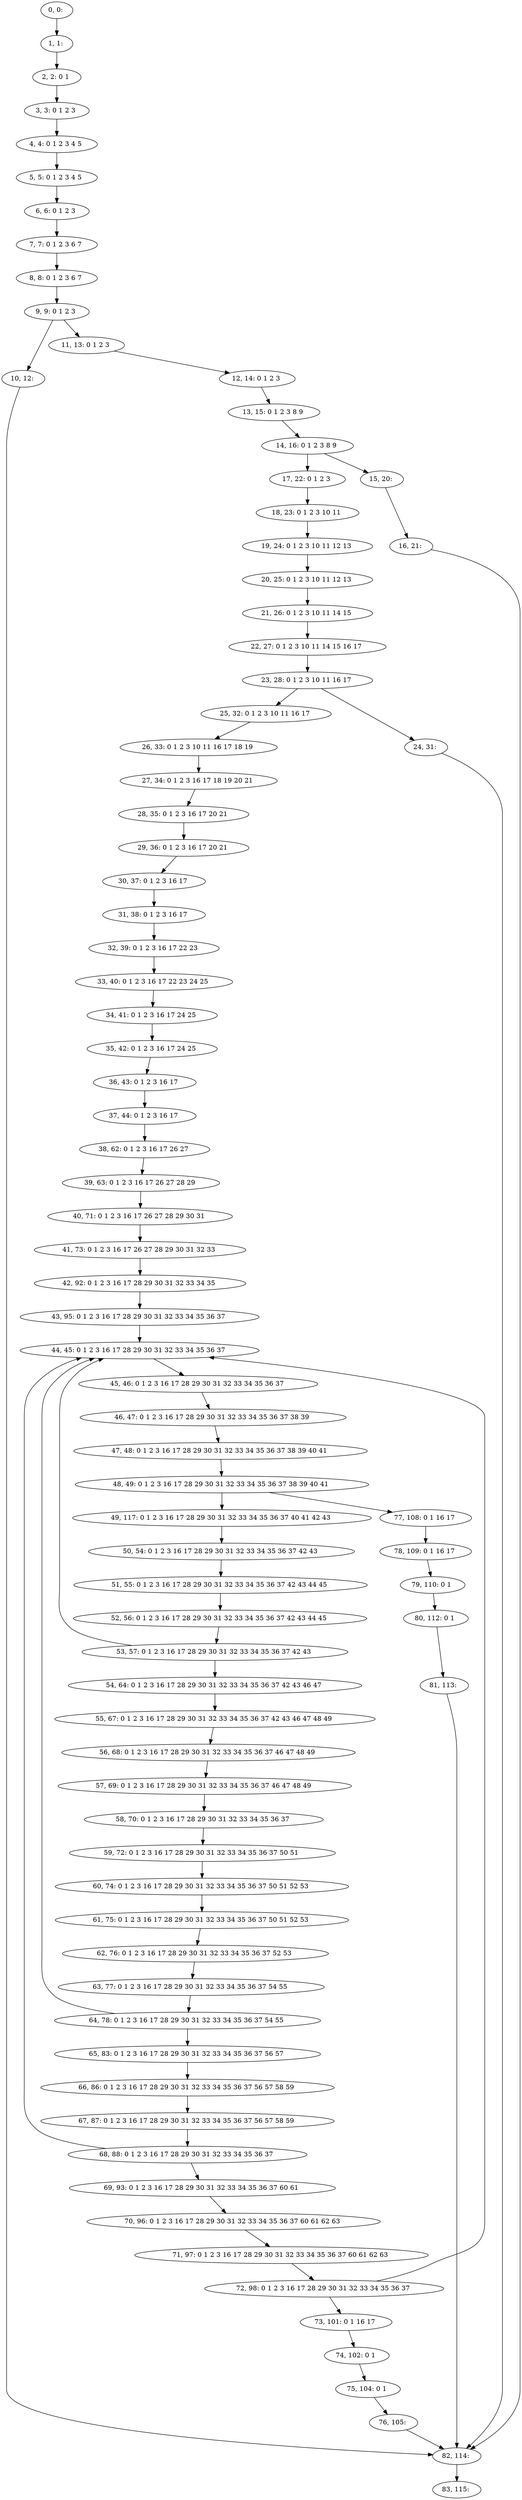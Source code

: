 digraph G {
0[label="0, 0: "];
1[label="1, 1: "];
2[label="2, 2: 0 1 "];
3[label="3, 3: 0 1 2 3 "];
4[label="4, 4: 0 1 2 3 4 5 "];
5[label="5, 5: 0 1 2 3 4 5 "];
6[label="6, 6: 0 1 2 3 "];
7[label="7, 7: 0 1 2 3 6 7 "];
8[label="8, 8: 0 1 2 3 6 7 "];
9[label="9, 9: 0 1 2 3 "];
10[label="10, 12: "];
11[label="11, 13: 0 1 2 3 "];
12[label="12, 14: 0 1 2 3 "];
13[label="13, 15: 0 1 2 3 8 9 "];
14[label="14, 16: 0 1 2 3 8 9 "];
15[label="15, 20: "];
16[label="16, 21: "];
17[label="17, 22: 0 1 2 3 "];
18[label="18, 23: 0 1 2 3 10 11 "];
19[label="19, 24: 0 1 2 3 10 11 12 13 "];
20[label="20, 25: 0 1 2 3 10 11 12 13 "];
21[label="21, 26: 0 1 2 3 10 11 14 15 "];
22[label="22, 27: 0 1 2 3 10 11 14 15 16 17 "];
23[label="23, 28: 0 1 2 3 10 11 16 17 "];
24[label="24, 31: "];
25[label="25, 32: 0 1 2 3 10 11 16 17 "];
26[label="26, 33: 0 1 2 3 10 11 16 17 18 19 "];
27[label="27, 34: 0 1 2 3 16 17 18 19 20 21 "];
28[label="28, 35: 0 1 2 3 16 17 20 21 "];
29[label="29, 36: 0 1 2 3 16 17 20 21 "];
30[label="30, 37: 0 1 2 3 16 17 "];
31[label="31, 38: 0 1 2 3 16 17 "];
32[label="32, 39: 0 1 2 3 16 17 22 23 "];
33[label="33, 40: 0 1 2 3 16 17 22 23 24 25 "];
34[label="34, 41: 0 1 2 3 16 17 24 25 "];
35[label="35, 42: 0 1 2 3 16 17 24 25 "];
36[label="36, 43: 0 1 2 3 16 17 "];
37[label="37, 44: 0 1 2 3 16 17 "];
38[label="38, 62: 0 1 2 3 16 17 26 27 "];
39[label="39, 63: 0 1 2 3 16 17 26 27 28 29 "];
40[label="40, 71: 0 1 2 3 16 17 26 27 28 29 30 31 "];
41[label="41, 73: 0 1 2 3 16 17 26 27 28 29 30 31 32 33 "];
42[label="42, 92: 0 1 2 3 16 17 28 29 30 31 32 33 34 35 "];
43[label="43, 95: 0 1 2 3 16 17 28 29 30 31 32 33 34 35 36 37 "];
44[label="44, 45: 0 1 2 3 16 17 28 29 30 31 32 33 34 35 36 37 "];
45[label="45, 46: 0 1 2 3 16 17 28 29 30 31 32 33 34 35 36 37 "];
46[label="46, 47: 0 1 2 3 16 17 28 29 30 31 32 33 34 35 36 37 38 39 "];
47[label="47, 48: 0 1 2 3 16 17 28 29 30 31 32 33 34 35 36 37 38 39 40 41 "];
48[label="48, 49: 0 1 2 3 16 17 28 29 30 31 32 33 34 35 36 37 38 39 40 41 "];
49[label="49, 117: 0 1 2 3 16 17 28 29 30 31 32 33 34 35 36 37 40 41 42 43 "];
50[label="50, 54: 0 1 2 3 16 17 28 29 30 31 32 33 34 35 36 37 42 43 "];
51[label="51, 55: 0 1 2 3 16 17 28 29 30 31 32 33 34 35 36 37 42 43 44 45 "];
52[label="52, 56: 0 1 2 3 16 17 28 29 30 31 32 33 34 35 36 37 42 43 44 45 "];
53[label="53, 57: 0 1 2 3 16 17 28 29 30 31 32 33 34 35 36 37 42 43 "];
54[label="54, 64: 0 1 2 3 16 17 28 29 30 31 32 33 34 35 36 37 42 43 46 47 "];
55[label="55, 67: 0 1 2 3 16 17 28 29 30 31 32 33 34 35 36 37 42 43 46 47 48 49 "];
56[label="56, 68: 0 1 2 3 16 17 28 29 30 31 32 33 34 35 36 37 46 47 48 49 "];
57[label="57, 69: 0 1 2 3 16 17 28 29 30 31 32 33 34 35 36 37 46 47 48 49 "];
58[label="58, 70: 0 1 2 3 16 17 28 29 30 31 32 33 34 35 36 37 "];
59[label="59, 72: 0 1 2 3 16 17 28 29 30 31 32 33 34 35 36 37 50 51 "];
60[label="60, 74: 0 1 2 3 16 17 28 29 30 31 32 33 34 35 36 37 50 51 52 53 "];
61[label="61, 75: 0 1 2 3 16 17 28 29 30 31 32 33 34 35 36 37 50 51 52 53 "];
62[label="62, 76: 0 1 2 3 16 17 28 29 30 31 32 33 34 35 36 37 52 53 "];
63[label="63, 77: 0 1 2 3 16 17 28 29 30 31 32 33 34 35 36 37 54 55 "];
64[label="64, 78: 0 1 2 3 16 17 28 29 30 31 32 33 34 35 36 37 54 55 "];
65[label="65, 83: 0 1 2 3 16 17 28 29 30 31 32 33 34 35 36 37 56 57 "];
66[label="66, 86: 0 1 2 3 16 17 28 29 30 31 32 33 34 35 36 37 56 57 58 59 "];
67[label="67, 87: 0 1 2 3 16 17 28 29 30 31 32 33 34 35 36 37 56 57 58 59 "];
68[label="68, 88: 0 1 2 3 16 17 28 29 30 31 32 33 34 35 36 37 "];
69[label="69, 93: 0 1 2 3 16 17 28 29 30 31 32 33 34 35 36 37 60 61 "];
70[label="70, 96: 0 1 2 3 16 17 28 29 30 31 32 33 34 35 36 37 60 61 62 63 "];
71[label="71, 97: 0 1 2 3 16 17 28 29 30 31 32 33 34 35 36 37 60 61 62 63 "];
72[label="72, 98: 0 1 2 3 16 17 28 29 30 31 32 33 34 35 36 37 "];
73[label="73, 101: 0 1 16 17 "];
74[label="74, 102: 0 1 "];
75[label="75, 104: 0 1 "];
76[label="76, 105: "];
77[label="77, 108: 0 1 16 17 "];
78[label="78, 109: 0 1 16 17 "];
79[label="79, 110: 0 1 "];
80[label="80, 112: 0 1 "];
81[label="81, 113: "];
82[label="82, 114: "];
83[label="83, 115: "];
0->1 ;
1->2 ;
2->3 ;
3->4 ;
4->5 ;
5->6 ;
6->7 ;
7->8 ;
8->9 ;
9->10 ;
9->11 ;
10->82 ;
11->12 ;
12->13 ;
13->14 ;
14->15 ;
14->17 ;
15->16 ;
16->82 ;
17->18 ;
18->19 ;
19->20 ;
20->21 ;
21->22 ;
22->23 ;
23->24 ;
23->25 ;
24->82 ;
25->26 ;
26->27 ;
27->28 ;
28->29 ;
29->30 ;
30->31 ;
31->32 ;
32->33 ;
33->34 ;
34->35 ;
35->36 ;
36->37 ;
37->38 ;
38->39 ;
39->40 ;
40->41 ;
41->42 ;
42->43 ;
43->44 ;
44->45 ;
45->46 ;
46->47 ;
47->48 ;
48->49 ;
48->77 ;
49->50 ;
50->51 ;
51->52 ;
52->53 ;
53->54 ;
53->44 ;
54->55 ;
55->56 ;
56->57 ;
57->58 ;
58->59 ;
59->60 ;
60->61 ;
61->62 ;
62->63 ;
63->64 ;
64->65 ;
64->44 ;
65->66 ;
66->67 ;
67->68 ;
68->69 ;
68->44 ;
69->70 ;
70->71 ;
71->72 ;
72->73 ;
72->44 ;
73->74 ;
74->75 ;
75->76 ;
76->82 ;
77->78 ;
78->79 ;
79->80 ;
80->81 ;
81->82 ;
82->83 ;
}
